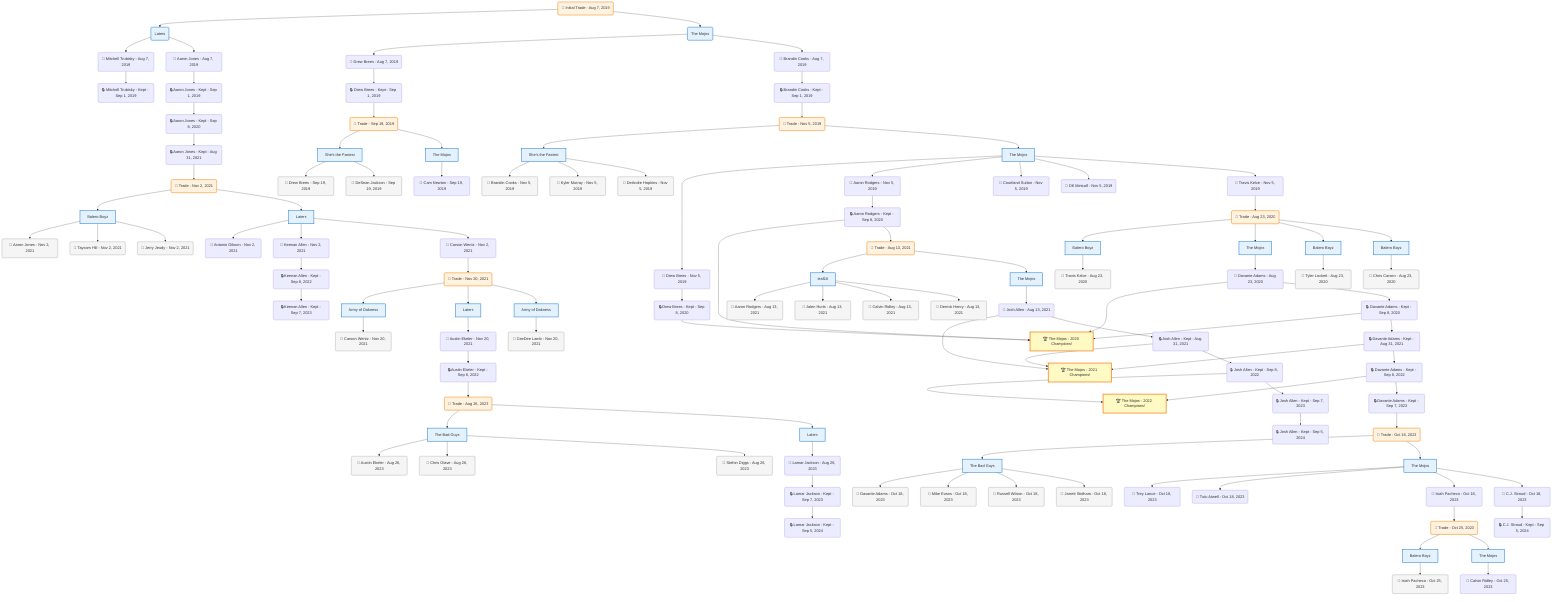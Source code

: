 flowchart TD

    TRADE_MAIN("🔄 Initial Trade - Aug 7, 2019")
    TEAM_1("Laters")
    TEAM_2("The Mojos")
    NODE_deac0dad-6b46-4aa4-8614-356e9a0a57bb("🔄 Mitchell Trubisky - Aug 7, 2019")
    NODE_993ef496-a4ff-4e55-964d-e6f068e9d18d("🔒 Mitchell Trubisky - Kept - Sep 1, 2019")
    NODE_3f395a6b-bbdc-4f0a-9d23-7ae05c827b0d("🔄 Aaron Jones - Aug 7, 2019")
    NODE_15e35d3f-8344-470b-a6be-a7bb7b74c133("🔒 Aaron Jones - Kept - Sep 1, 2019")
    NODE_158ee80a-4109-42c6-8eda-3f1d2be1e019("🔒 Aaron Jones - Kept - Sep 8, 2020")
    NODE_e69826d3-74d4-4c2c-ab57-9734a1f4e3e6("🔒 Aaron Jones - Kept - Aug 31, 2021")
    TRADE_54e32b72-c61b-419c-8ca0-513f3e693e78_3("🔄 Trade - Nov 2, 2021")
    TEAM_2feaf03e-fb22-498e-ac8f-e596b6ba7810_4["Balero Boyz"]
    NODE_a6b32bfb-892b-4dd2-aaed-50bd1c11191e("🔄 Aaron Jones - Nov 2, 2021")
    NODE_35ac53d8-1fbd-4867-b927-526ea0aa1c6c("🔄 Taysom Hill - Nov 2, 2021")
    NODE_b6e8bd96-ef5b-49ce-9848-cb0b2990bfaa("🔄 Jerry Jeudy - Nov 2, 2021")
    TEAM_825928a9-7194-43aa-b7ae-fc78c2510b16_5["Laters"]
    NODE_0e5eff14-7269-4c33-ab75-28182075a275("🔄 Antonio Gibson - Nov 2, 2021")
    NODE_5183f3b9-1858-4676-8605-290d0b9a1b52("🔄 Keenan Allen - Nov 2, 2021")
    NODE_cf2fcd0d-90b5-47b3-9507-9c64beb39606("🔒 Keenan Allen - Kept - Sep 8, 2022")
    NODE_8bd5c591-97e1-4750-a516-8518932dea12("🔒 Keenan Allen - Kept - Sep 7, 2023")
    NODE_03d895df-93cc-4dda-b8a6-a558ef7be5b0("🔄 Carson Wentz - Nov 2, 2021")
    TRADE_9fd1c436-8326-428a-8b0a-eabc76955f88_6("🔄 Trade - Nov 20, 2021")
    TEAM_40f7599b-e68f-4bf4-9553-bf7e10924635_7["Army of Dakness"]
    NODE_f1573b14-4f7f-43c1-a1f1-f4122d3e78de("🔄 Carson Wentz - Nov 20, 2021")
    TEAM_825928a9-7194-43aa-b7ae-fc78c2510b16_8["Laters"]
    NODE_4d6cf91a-13b0-4d02-925d-c13d7621b71e("🔄 Austin Ekeler - Nov 20, 2021")
    NODE_bb9c8b4a-b7f5-4a49-b3b1-d1b0d9e7260c("🔒 Austin Ekeler - Kept - Sep 8, 2022")
    TRADE_5a76fc85-475f-48c2-aa65-be54a3c9237d_9("🔄 Trade - Aug 26, 2023")
    TEAM_b2220d1a-ff75-4622-9757-09978901110f_10["The Bad Guys"]
    NODE_6a8c0e8f-ec43-41b0-b11d-9819c411127a("🔄 Austin Ekeler - Aug 26, 2023")
    NODE_07a45acd-130a-422a-ae42-31f806f3a986("🔄 Chris Olave - Aug 26, 2023")
    NODE_8693b68b-52d4-41b9-a27e-deb74f13b0fd("🔄 Stefon Diggs - Aug 26, 2023")
    TEAM_825928a9-7194-43aa-b7ae-fc78c2510b16_11["Laters"]
    NODE_9ea91788-ae08-495b-b3a7-b8ff0b925014("🔄 Lamar Jackson - Aug 26, 2023")
    NODE_e5015bab-df7d-485f-b42f-14c4e4b42969("🔒 Lamar Jackson - Kept - Sep 7, 2023")
    NODE_29f2638b-f53e-4faf-948a-772548197e37("🔒 Lamar Jackson - Kept - Sep 5, 2024")
    TEAM_40f7599b-e68f-4bf4-9553-bf7e10924635_12["Army of Dakness"]
    NODE_c452ef52-b38f-4f9c-b12c-edb79c80b4e4("🔄 CeeDee Lamb - Nov 20, 2021")
    NODE_af292526-792d-45ae-af04-d74fe086ef88("🔄 Drew Brees - Aug 7, 2019")
    NODE_854cc5fd-7579-405b-a4f9-336129c61a5d("🔒 Drew Brees - Kept - Sep 1, 2019")
    TRADE_1e1dc9fa-b6b6-4649-9a4a-9c885a9cd700_13("🔄 Trade - Sep 19, 2019")
    TEAM_4449259f-64af-44fd-9235-1facc0926234_14["She's the Fastest"]
    NODE_68b79e3b-49d8-4244-8784-a18531d13213("🔄 Drew Brees - Sep 19, 2019")
    NODE_c064374a-aa94-4b1b-a672-19360f93a5e3("🔄 DeSean Jackson - Sep 19, 2019")
    TEAM_bbe2d0ad-54cf-4c22-be82-b2a5f262a157_15["The Mojos"]
    NODE_5923fc5a-4a08-40f5-a8db-982b5516d806("🔄 Cam Newton - Sep 19, 2019")
    NODE_1f044a8f-7afd-48c3-b852-fbec2eb27d25("🔄 Brandin Cooks - Aug 7, 2019")
    NODE_eb91fa37-7b95-4a24-8e1f-6b99c0ea7946("🔒 Brandin Cooks - Kept - Sep 1, 2019")
    TRADE_a667e923-b77e-43eb-954f-25ccba06a2e8_16("🔄 Trade - Nov 5, 2019")
    TEAM_4449259f-64af-44fd-9235-1facc0926234_17["She's the Fastest"]
    NODE_b4bf3bc1-983b-4554-84ec-7840212803a8("🔄 Brandin Cooks - Nov 5, 2019")
    NODE_68cbe36e-1263-4591-b70a-8902c6d0f86b("🔄 Kyler Murray - Nov 5, 2019")
    NODE_b67baf67-df27-40d3-9fca-9bcf1039868d("🔄 DeAndre Hopkins - Nov 5, 2019")
    TEAM_bbe2d0ad-54cf-4c22-be82-b2a5f262a157_18["The Mojos"]
    NODE_7be406af-761c-4c8e-bc5c-0f25676e9648("🔄 Drew Brees - Nov 5, 2019")
    NODE_0b7b3fb5-6864-4416-9164-e0fc45c99ab7("🔒 Drew Brees - Kept - Sep 8, 2020")
    CHAMP_bbe2d0ad-54cf-4c22-be82-b2a5f262a157_2020["🏆 The Mojos - 2020 Champions!"]
    NODE_5af397d0-26f8-42f1-9c47-64d3f8fe8285("🔄 Aaron Rodgers - Nov 5, 2019")
    NODE_047e0de7-c51b-4c5b-9d83-266f6b01c070("🔒 Aaron Rodgers - Kept - Sep 8, 2020")
    TRADE_e4fccfb4-45d7-4b39-b3fa-3c821d621471_19("🔄 Trade - Aug 13, 2021")
    TEAM_66fb98f4-89a7-45f9-893a-b41d71e6249d_20["leaf16"]
    NODE_6bb3e177-7ff8-41ea-acd8-56f4f56e1b25("🔄 Aaron Rodgers - Aug 13, 2021")
    NODE_5e353109-3472-43ef-a0e0-668c3c5fc77f("🔄 Jalen Hurts - Aug 13, 2021")
    NODE_ef11cc07-e07a-4645-bf87-834813f2a0d8("🔄 Calvin Ridley - Aug 13, 2021")
    NODE_3a3f7e20-ef59-4dec-a510-94df4939aa24("🔄 Derrick Henry - Aug 13, 2021")
    TEAM_bbe2d0ad-54cf-4c22-be82-b2a5f262a157_21["The Mojos"]
    NODE_2ad2f5a6-4438-4752-a150-99aee3abd7df("🔄 Josh Allen - Aug 13, 2021")
    CHAMP_bbe2d0ad-54cf-4c22-be82-b2a5f262a157_2021["🏆 The Mojos - 2021 Champions!"]
    NODE_eca05795-b8d2-465c-87ea-a29786bb0bf9("🔒 Josh Allen - Kept - Aug 31, 2021")
    NODE_84f20f1f-2812-482e-a17f-97b722b99b57("🔒 Josh Allen - Kept - Sep 8, 2022")
    CHAMP_bbe2d0ad-54cf-4c22-be82-b2a5f262a157_2022["🏆 The Mojos - 2022 Champions!"]
    NODE_d0ed6e4c-f454-4dfe-9a4e-7852bfb57ba7("🔒 Josh Allen - Kept - Sep 7, 2023")
    NODE_057e3440-0fad-4b3d-96b5-0f3a913430de("🔒 Josh Allen - Kept - Sep 5, 2024")
    NODE_be8fa4a3-53ab-4b4d-a635-81eab2bd44a9("🔄 Courtland Sutton - Nov 5, 2019")
    NODE_a2e35b9f-dfdd-4358-9503-dbda9ce23f28("🔄 DK Metcalf - Nov 5, 2019")
    NODE_b92ddfc1-1e22-41c5-8494-fedbc0a7ed77("🔄 Travis Kelce - Nov 5, 2019")
    TRADE_a74b8747-5f69-41d8-9c4e-6734ac8d7f1f_22("🔄 Trade - Aug 23, 2020")
    TEAM_2feaf03e-fb22-498e-ac8f-e596b6ba7810_23["Balero Boyz"]
    NODE_49662a29-4518-4f4e-9e3f-6e93451a9b81("🔄 Travis Kelce - Aug 23, 2020")
    TEAM_bbe2d0ad-54cf-4c22-be82-b2a5f262a157_24["The Mojos"]
    NODE_095b2baf-5664-4cff-9797-06c0e639366c("🔄 Davante Adams - Aug 23, 2020")
    NODE_4652a835-bcc8-4e4b-9d7f-275e759cdaee("🔒 Davante Adams - Kept - Sep 8, 2020")
    NODE_893a06b6-6d12-43ea-aa07-c545c6d19bd6("🔒 Davante Adams - Kept - Aug 31, 2021")
    NODE_013f5659-9e89-4e9a-adce-847eb926b90f("🔒 Davante Adams - Kept - Sep 8, 2022")
    NODE_8d0c9fc9-93df-4ea2-9620-e94229ab0248("🔒 Davante Adams - Kept - Sep 7, 2023")
    TRADE_cb741e85-5155-413a-9bbc-89b0b565b44a_25("🔄 Trade - Oct 18, 2023")
    TEAM_b2220d1a-ff75-4622-9757-09978901110f_26["The Bad Guys"]
    NODE_e3fec140-de2c-426a-a2dd-148802b3fe8f("🔄 Davante Adams - Oct 18, 2023")
    NODE_f682d985-4891-4878-bb27-7e31e62782e2("🔄 Mike Evans - Oct 18, 2023")
    NODE_b4f30b9c-73c2-4eae-847b-97dd8da4de14("🔄 Russell Wilson - Oct 18, 2023")
    NODE_63a0d36a-1cfe-479e-8e6a-ed5b54eb3321("🔄 Jarrett Stidham - Oct 18, 2023")
    TEAM_bbe2d0ad-54cf-4c22-be82-b2a5f262a157_27["The Mojos"]
    NODE_5b210a74-0640-4596-8294-143efbc19bb6("🔄 Trey Lance - Oct 18, 2023")
    NODE_0c01f8eb-a251-4952-bab0-41313b3bce60("🔄 Tutu Atwell - Oct 18, 2023")
    NODE_4cf50317-e13a-4a7c-9b32-642e89a58f47("🔄 Isiah Pacheco - Oct 18, 2023")
    TRADE_e48f96f4-8b7d-42ca-abe5-7baf4945be3e_28("🔄 Trade - Oct 25, 2023")
    TEAM_2feaf03e-fb22-498e-ac8f-e596b6ba7810_29["Balero Boyz"]
    NODE_bf1da95b-f854-40dc-9bb0-c555d7a1b2f3("🔄 Isiah Pacheco - Oct 25, 2023")
    TEAM_bbe2d0ad-54cf-4c22-be82-b2a5f262a157_30["The Mojos"]
    NODE_dfcea8a6-3bc7-4929-b68b-5291ed19a4b1("🔄 Calvin Ridley - Oct 25, 2023")
    NODE_708291bc-53f5-466c-81d8-f29d0eb4aa15("🔄 C.J. Stroud - Oct 18, 2023")
    NODE_368bdf90-93c3-482e-87ac-a0dfc88ba9f2("🔒 C.J. Stroud - Kept - Sep 5, 2024")
    TEAM_2feaf03e-fb22-498e-ac8f-e596b6ba7810_31["Balero Boyz"]
    NODE_da510d43-fcf9-45a7-b393-31f8307f790c("🔄 Tyler Lockett - Aug 23, 2020")
    TEAM_2feaf03e-fb22-498e-ac8f-e596b6ba7810_32["Balero Boyz"]
    NODE_e62a406e-ac9b-487c-8b60-f57648ed8c85("🔄 Chris Carson - Aug 23, 2020")

    TRADE_MAIN --> TEAM_1
    TRADE_MAIN --> TEAM_2
    TEAM_1 --> NODE_deac0dad-6b46-4aa4-8614-356e9a0a57bb
    NODE_deac0dad-6b46-4aa4-8614-356e9a0a57bb --> NODE_993ef496-a4ff-4e55-964d-e6f068e9d18d
    TEAM_1 --> NODE_3f395a6b-bbdc-4f0a-9d23-7ae05c827b0d
    NODE_3f395a6b-bbdc-4f0a-9d23-7ae05c827b0d --> NODE_15e35d3f-8344-470b-a6be-a7bb7b74c133
    NODE_15e35d3f-8344-470b-a6be-a7bb7b74c133 --> NODE_158ee80a-4109-42c6-8eda-3f1d2be1e019
    NODE_158ee80a-4109-42c6-8eda-3f1d2be1e019 --> NODE_e69826d3-74d4-4c2c-ab57-9734a1f4e3e6
    NODE_e69826d3-74d4-4c2c-ab57-9734a1f4e3e6 --> TRADE_54e32b72-c61b-419c-8ca0-513f3e693e78_3
    TRADE_54e32b72-c61b-419c-8ca0-513f3e693e78_3 --> TEAM_2feaf03e-fb22-498e-ac8f-e596b6ba7810_4
    TEAM_2feaf03e-fb22-498e-ac8f-e596b6ba7810_4 --> NODE_a6b32bfb-892b-4dd2-aaed-50bd1c11191e
    TEAM_2feaf03e-fb22-498e-ac8f-e596b6ba7810_4 --> NODE_35ac53d8-1fbd-4867-b927-526ea0aa1c6c
    TEAM_2feaf03e-fb22-498e-ac8f-e596b6ba7810_4 --> NODE_b6e8bd96-ef5b-49ce-9848-cb0b2990bfaa
    TRADE_54e32b72-c61b-419c-8ca0-513f3e693e78_3 --> TEAM_825928a9-7194-43aa-b7ae-fc78c2510b16_5
    TEAM_825928a9-7194-43aa-b7ae-fc78c2510b16_5 --> NODE_0e5eff14-7269-4c33-ab75-28182075a275
    TEAM_825928a9-7194-43aa-b7ae-fc78c2510b16_5 --> NODE_5183f3b9-1858-4676-8605-290d0b9a1b52
    NODE_5183f3b9-1858-4676-8605-290d0b9a1b52 --> NODE_cf2fcd0d-90b5-47b3-9507-9c64beb39606
    NODE_cf2fcd0d-90b5-47b3-9507-9c64beb39606 --> NODE_8bd5c591-97e1-4750-a516-8518932dea12
    TEAM_825928a9-7194-43aa-b7ae-fc78c2510b16_5 --> NODE_03d895df-93cc-4dda-b8a6-a558ef7be5b0
    NODE_03d895df-93cc-4dda-b8a6-a558ef7be5b0 --> TRADE_9fd1c436-8326-428a-8b0a-eabc76955f88_6
    TRADE_9fd1c436-8326-428a-8b0a-eabc76955f88_6 --> TEAM_40f7599b-e68f-4bf4-9553-bf7e10924635_7
    TEAM_40f7599b-e68f-4bf4-9553-bf7e10924635_7 --> NODE_f1573b14-4f7f-43c1-a1f1-f4122d3e78de
    TRADE_9fd1c436-8326-428a-8b0a-eabc76955f88_6 --> TEAM_825928a9-7194-43aa-b7ae-fc78c2510b16_8
    TEAM_825928a9-7194-43aa-b7ae-fc78c2510b16_8 --> NODE_4d6cf91a-13b0-4d02-925d-c13d7621b71e
    NODE_4d6cf91a-13b0-4d02-925d-c13d7621b71e --> NODE_bb9c8b4a-b7f5-4a49-b3b1-d1b0d9e7260c
    NODE_bb9c8b4a-b7f5-4a49-b3b1-d1b0d9e7260c --> TRADE_5a76fc85-475f-48c2-aa65-be54a3c9237d_9
    TRADE_5a76fc85-475f-48c2-aa65-be54a3c9237d_9 --> TEAM_b2220d1a-ff75-4622-9757-09978901110f_10
    TEAM_b2220d1a-ff75-4622-9757-09978901110f_10 --> NODE_6a8c0e8f-ec43-41b0-b11d-9819c411127a
    TEAM_b2220d1a-ff75-4622-9757-09978901110f_10 --> NODE_07a45acd-130a-422a-ae42-31f806f3a986
    TEAM_b2220d1a-ff75-4622-9757-09978901110f_10 --> NODE_8693b68b-52d4-41b9-a27e-deb74f13b0fd
    TRADE_5a76fc85-475f-48c2-aa65-be54a3c9237d_9 --> TEAM_825928a9-7194-43aa-b7ae-fc78c2510b16_11
    TEAM_825928a9-7194-43aa-b7ae-fc78c2510b16_11 --> NODE_9ea91788-ae08-495b-b3a7-b8ff0b925014
    NODE_9ea91788-ae08-495b-b3a7-b8ff0b925014 --> NODE_e5015bab-df7d-485f-b42f-14c4e4b42969
    NODE_e5015bab-df7d-485f-b42f-14c4e4b42969 --> NODE_29f2638b-f53e-4faf-948a-772548197e37
    TRADE_9fd1c436-8326-428a-8b0a-eabc76955f88_6 --> TEAM_40f7599b-e68f-4bf4-9553-bf7e10924635_12
    TEAM_40f7599b-e68f-4bf4-9553-bf7e10924635_12 --> NODE_c452ef52-b38f-4f9c-b12c-edb79c80b4e4
    TEAM_2 --> NODE_af292526-792d-45ae-af04-d74fe086ef88
    NODE_af292526-792d-45ae-af04-d74fe086ef88 --> NODE_854cc5fd-7579-405b-a4f9-336129c61a5d
    NODE_854cc5fd-7579-405b-a4f9-336129c61a5d --> TRADE_1e1dc9fa-b6b6-4649-9a4a-9c885a9cd700_13
    TRADE_1e1dc9fa-b6b6-4649-9a4a-9c885a9cd700_13 --> TEAM_4449259f-64af-44fd-9235-1facc0926234_14
    TEAM_4449259f-64af-44fd-9235-1facc0926234_14 --> NODE_68b79e3b-49d8-4244-8784-a18531d13213
    TEAM_4449259f-64af-44fd-9235-1facc0926234_14 --> NODE_c064374a-aa94-4b1b-a672-19360f93a5e3
    TRADE_1e1dc9fa-b6b6-4649-9a4a-9c885a9cd700_13 --> TEAM_bbe2d0ad-54cf-4c22-be82-b2a5f262a157_15
    TEAM_bbe2d0ad-54cf-4c22-be82-b2a5f262a157_15 --> NODE_5923fc5a-4a08-40f5-a8db-982b5516d806
    TEAM_2 --> NODE_1f044a8f-7afd-48c3-b852-fbec2eb27d25
    NODE_1f044a8f-7afd-48c3-b852-fbec2eb27d25 --> NODE_eb91fa37-7b95-4a24-8e1f-6b99c0ea7946
    NODE_eb91fa37-7b95-4a24-8e1f-6b99c0ea7946 --> TRADE_a667e923-b77e-43eb-954f-25ccba06a2e8_16
    TRADE_a667e923-b77e-43eb-954f-25ccba06a2e8_16 --> TEAM_4449259f-64af-44fd-9235-1facc0926234_17
    TEAM_4449259f-64af-44fd-9235-1facc0926234_17 --> NODE_b4bf3bc1-983b-4554-84ec-7840212803a8
    TEAM_4449259f-64af-44fd-9235-1facc0926234_17 --> NODE_68cbe36e-1263-4591-b70a-8902c6d0f86b
    TEAM_4449259f-64af-44fd-9235-1facc0926234_17 --> NODE_b67baf67-df27-40d3-9fca-9bcf1039868d
    TRADE_a667e923-b77e-43eb-954f-25ccba06a2e8_16 --> TEAM_bbe2d0ad-54cf-4c22-be82-b2a5f262a157_18
    TEAM_bbe2d0ad-54cf-4c22-be82-b2a5f262a157_18 --> NODE_7be406af-761c-4c8e-bc5c-0f25676e9648
    NODE_7be406af-761c-4c8e-bc5c-0f25676e9648 --> NODE_0b7b3fb5-6864-4416-9164-e0fc45c99ab7
    NODE_0b7b3fb5-6864-4416-9164-e0fc45c99ab7 --> CHAMP_bbe2d0ad-54cf-4c22-be82-b2a5f262a157_2020
    TEAM_bbe2d0ad-54cf-4c22-be82-b2a5f262a157_18 --> NODE_5af397d0-26f8-42f1-9c47-64d3f8fe8285
    NODE_5af397d0-26f8-42f1-9c47-64d3f8fe8285 --> NODE_047e0de7-c51b-4c5b-9d83-266f6b01c070
    NODE_047e0de7-c51b-4c5b-9d83-266f6b01c070 --> CHAMP_bbe2d0ad-54cf-4c22-be82-b2a5f262a157_2020
    NODE_047e0de7-c51b-4c5b-9d83-266f6b01c070 --> TRADE_e4fccfb4-45d7-4b39-b3fa-3c821d621471_19
    TRADE_e4fccfb4-45d7-4b39-b3fa-3c821d621471_19 --> TEAM_66fb98f4-89a7-45f9-893a-b41d71e6249d_20
    TEAM_66fb98f4-89a7-45f9-893a-b41d71e6249d_20 --> NODE_6bb3e177-7ff8-41ea-acd8-56f4f56e1b25
    TEAM_66fb98f4-89a7-45f9-893a-b41d71e6249d_20 --> NODE_5e353109-3472-43ef-a0e0-668c3c5fc77f
    TEAM_66fb98f4-89a7-45f9-893a-b41d71e6249d_20 --> NODE_ef11cc07-e07a-4645-bf87-834813f2a0d8
    TEAM_66fb98f4-89a7-45f9-893a-b41d71e6249d_20 --> NODE_3a3f7e20-ef59-4dec-a510-94df4939aa24
    TRADE_e4fccfb4-45d7-4b39-b3fa-3c821d621471_19 --> TEAM_bbe2d0ad-54cf-4c22-be82-b2a5f262a157_21
    TEAM_bbe2d0ad-54cf-4c22-be82-b2a5f262a157_21 --> NODE_2ad2f5a6-4438-4752-a150-99aee3abd7df
    NODE_2ad2f5a6-4438-4752-a150-99aee3abd7df --> CHAMP_bbe2d0ad-54cf-4c22-be82-b2a5f262a157_2021
    NODE_2ad2f5a6-4438-4752-a150-99aee3abd7df --> NODE_eca05795-b8d2-465c-87ea-a29786bb0bf9
    NODE_eca05795-b8d2-465c-87ea-a29786bb0bf9 --> CHAMP_bbe2d0ad-54cf-4c22-be82-b2a5f262a157_2021
    NODE_eca05795-b8d2-465c-87ea-a29786bb0bf9 --> NODE_84f20f1f-2812-482e-a17f-97b722b99b57
    NODE_84f20f1f-2812-482e-a17f-97b722b99b57 --> CHAMP_bbe2d0ad-54cf-4c22-be82-b2a5f262a157_2022
    NODE_84f20f1f-2812-482e-a17f-97b722b99b57 --> NODE_d0ed6e4c-f454-4dfe-9a4e-7852bfb57ba7
    NODE_d0ed6e4c-f454-4dfe-9a4e-7852bfb57ba7 --> NODE_057e3440-0fad-4b3d-96b5-0f3a913430de
    TEAM_bbe2d0ad-54cf-4c22-be82-b2a5f262a157_18 --> NODE_be8fa4a3-53ab-4b4d-a635-81eab2bd44a9
    TEAM_bbe2d0ad-54cf-4c22-be82-b2a5f262a157_18 --> NODE_a2e35b9f-dfdd-4358-9503-dbda9ce23f28
    TEAM_bbe2d0ad-54cf-4c22-be82-b2a5f262a157_18 --> NODE_b92ddfc1-1e22-41c5-8494-fedbc0a7ed77
    NODE_b92ddfc1-1e22-41c5-8494-fedbc0a7ed77 --> TRADE_a74b8747-5f69-41d8-9c4e-6734ac8d7f1f_22
    TRADE_a74b8747-5f69-41d8-9c4e-6734ac8d7f1f_22 --> TEAM_2feaf03e-fb22-498e-ac8f-e596b6ba7810_23
    TEAM_2feaf03e-fb22-498e-ac8f-e596b6ba7810_23 --> NODE_49662a29-4518-4f4e-9e3f-6e93451a9b81
    TRADE_a74b8747-5f69-41d8-9c4e-6734ac8d7f1f_22 --> TEAM_bbe2d0ad-54cf-4c22-be82-b2a5f262a157_24
    TEAM_bbe2d0ad-54cf-4c22-be82-b2a5f262a157_24 --> NODE_095b2baf-5664-4cff-9797-06c0e639366c
    NODE_095b2baf-5664-4cff-9797-06c0e639366c --> CHAMP_bbe2d0ad-54cf-4c22-be82-b2a5f262a157_2020
    NODE_095b2baf-5664-4cff-9797-06c0e639366c --> NODE_4652a835-bcc8-4e4b-9d7f-275e759cdaee
    NODE_4652a835-bcc8-4e4b-9d7f-275e759cdaee --> CHAMP_bbe2d0ad-54cf-4c22-be82-b2a5f262a157_2020
    NODE_4652a835-bcc8-4e4b-9d7f-275e759cdaee --> NODE_893a06b6-6d12-43ea-aa07-c545c6d19bd6
    NODE_893a06b6-6d12-43ea-aa07-c545c6d19bd6 --> CHAMP_bbe2d0ad-54cf-4c22-be82-b2a5f262a157_2021
    NODE_893a06b6-6d12-43ea-aa07-c545c6d19bd6 --> NODE_013f5659-9e89-4e9a-adce-847eb926b90f
    NODE_013f5659-9e89-4e9a-adce-847eb926b90f --> CHAMP_bbe2d0ad-54cf-4c22-be82-b2a5f262a157_2022
    NODE_013f5659-9e89-4e9a-adce-847eb926b90f --> NODE_8d0c9fc9-93df-4ea2-9620-e94229ab0248
    NODE_8d0c9fc9-93df-4ea2-9620-e94229ab0248 --> TRADE_cb741e85-5155-413a-9bbc-89b0b565b44a_25
    TRADE_cb741e85-5155-413a-9bbc-89b0b565b44a_25 --> TEAM_b2220d1a-ff75-4622-9757-09978901110f_26
    TEAM_b2220d1a-ff75-4622-9757-09978901110f_26 --> NODE_e3fec140-de2c-426a-a2dd-148802b3fe8f
    TEAM_b2220d1a-ff75-4622-9757-09978901110f_26 --> NODE_f682d985-4891-4878-bb27-7e31e62782e2
    TEAM_b2220d1a-ff75-4622-9757-09978901110f_26 --> NODE_b4f30b9c-73c2-4eae-847b-97dd8da4de14
    TEAM_b2220d1a-ff75-4622-9757-09978901110f_26 --> NODE_63a0d36a-1cfe-479e-8e6a-ed5b54eb3321
    TRADE_cb741e85-5155-413a-9bbc-89b0b565b44a_25 --> TEAM_bbe2d0ad-54cf-4c22-be82-b2a5f262a157_27
    TEAM_bbe2d0ad-54cf-4c22-be82-b2a5f262a157_27 --> NODE_5b210a74-0640-4596-8294-143efbc19bb6
    TEAM_bbe2d0ad-54cf-4c22-be82-b2a5f262a157_27 --> NODE_0c01f8eb-a251-4952-bab0-41313b3bce60
    TEAM_bbe2d0ad-54cf-4c22-be82-b2a5f262a157_27 --> NODE_4cf50317-e13a-4a7c-9b32-642e89a58f47
    NODE_4cf50317-e13a-4a7c-9b32-642e89a58f47 --> TRADE_e48f96f4-8b7d-42ca-abe5-7baf4945be3e_28
    TRADE_e48f96f4-8b7d-42ca-abe5-7baf4945be3e_28 --> TEAM_2feaf03e-fb22-498e-ac8f-e596b6ba7810_29
    TEAM_2feaf03e-fb22-498e-ac8f-e596b6ba7810_29 --> NODE_bf1da95b-f854-40dc-9bb0-c555d7a1b2f3
    TRADE_e48f96f4-8b7d-42ca-abe5-7baf4945be3e_28 --> TEAM_bbe2d0ad-54cf-4c22-be82-b2a5f262a157_30
    TEAM_bbe2d0ad-54cf-4c22-be82-b2a5f262a157_30 --> NODE_dfcea8a6-3bc7-4929-b68b-5291ed19a4b1
    TEAM_bbe2d0ad-54cf-4c22-be82-b2a5f262a157_27 --> NODE_708291bc-53f5-466c-81d8-f29d0eb4aa15
    NODE_708291bc-53f5-466c-81d8-f29d0eb4aa15 --> NODE_368bdf90-93c3-482e-87ac-a0dfc88ba9f2
    TRADE_a74b8747-5f69-41d8-9c4e-6734ac8d7f1f_22 --> TEAM_2feaf03e-fb22-498e-ac8f-e596b6ba7810_31
    TEAM_2feaf03e-fb22-498e-ac8f-e596b6ba7810_31 --> NODE_da510d43-fcf9-45a7-b393-31f8307f790c
    TRADE_a74b8747-5f69-41d8-9c4e-6734ac8d7f1f_22 --> TEAM_2feaf03e-fb22-498e-ac8f-e596b6ba7810_32
    TEAM_2feaf03e-fb22-498e-ac8f-e596b6ba7810_32 --> NODE_e62a406e-ac9b-487c-8b60-f57648ed8c85

    %% Node styling
    classDef teamNode fill:#e3f2fd,stroke:#1976d2,stroke-width:2px
    classDef tradeNode fill:#fff3e0,stroke:#f57c00,stroke-width:2px
    classDef playerNode fill:#f3e5f5,stroke:#7b1fa2,stroke-width:1px
    classDef nonRootPlayerNode fill:#f5f5f5,stroke:#757575,stroke-width:1px
    classDef endNode fill:#ffebee,stroke:#c62828,stroke-width:2px
    classDef waiverNode fill:#e8f5e8,stroke:#388e3c,stroke-width:2px
    classDef championshipNode fill:#fff9c4,stroke:#f57f17,stroke-width:3px

    class TEAM_1,TEAM_2,TEAM_2feaf03e-fb22-498e-ac8f-e596b6ba7810_4,TEAM_825928a9-7194-43aa-b7ae-fc78c2510b16_5,TEAM_40f7599b-e68f-4bf4-9553-bf7e10924635_7,TEAM_825928a9-7194-43aa-b7ae-fc78c2510b16_8,TEAM_b2220d1a-ff75-4622-9757-09978901110f_10,TEAM_825928a9-7194-43aa-b7ae-fc78c2510b16_11,TEAM_40f7599b-e68f-4bf4-9553-bf7e10924635_12,TEAM_4449259f-64af-44fd-9235-1facc0926234_14,TEAM_bbe2d0ad-54cf-4c22-be82-b2a5f262a157_15,TEAM_4449259f-64af-44fd-9235-1facc0926234_17,TEAM_bbe2d0ad-54cf-4c22-be82-b2a5f262a157_18,TEAM_66fb98f4-89a7-45f9-893a-b41d71e6249d_20,TEAM_bbe2d0ad-54cf-4c22-be82-b2a5f262a157_21,TEAM_2feaf03e-fb22-498e-ac8f-e596b6ba7810_23,TEAM_bbe2d0ad-54cf-4c22-be82-b2a5f262a157_24,TEAM_b2220d1a-ff75-4622-9757-09978901110f_26,TEAM_bbe2d0ad-54cf-4c22-be82-b2a5f262a157_27,TEAM_2feaf03e-fb22-498e-ac8f-e596b6ba7810_29,TEAM_bbe2d0ad-54cf-4c22-be82-b2a5f262a157_30,TEAM_2feaf03e-fb22-498e-ac8f-e596b6ba7810_31,TEAM_2feaf03e-fb22-498e-ac8f-e596b6ba7810_32 teamNode
    class CHAMP_bbe2d0ad-54cf-4c22-be82-b2a5f262a157_2020,CHAMP_bbe2d0ad-54cf-4c22-be82-b2a5f262a157_2021,CHAMP_bbe2d0ad-54cf-4c22-be82-b2a5f262a157_2022 championshipNode
    class NODE_a6b32bfb-892b-4dd2-aaed-50bd1c11191e,NODE_35ac53d8-1fbd-4867-b927-526ea0aa1c6c,NODE_b6e8bd96-ef5b-49ce-9848-cb0b2990bfaa,NODE_f1573b14-4f7f-43c1-a1f1-f4122d3e78de,NODE_6a8c0e8f-ec43-41b0-b11d-9819c411127a,NODE_07a45acd-130a-422a-ae42-31f806f3a986,NODE_8693b68b-52d4-41b9-a27e-deb74f13b0fd,NODE_c452ef52-b38f-4f9c-b12c-edb79c80b4e4,NODE_68b79e3b-49d8-4244-8784-a18531d13213,NODE_c064374a-aa94-4b1b-a672-19360f93a5e3,NODE_b4bf3bc1-983b-4554-84ec-7840212803a8,NODE_68cbe36e-1263-4591-b70a-8902c6d0f86b,NODE_b67baf67-df27-40d3-9fca-9bcf1039868d,NODE_6bb3e177-7ff8-41ea-acd8-56f4f56e1b25,NODE_5e353109-3472-43ef-a0e0-668c3c5fc77f,NODE_ef11cc07-e07a-4645-bf87-834813f2a0d8,NODE_3a3f7e20-ef59-4dec-a510-94df4939aa24,NODE_49662a29-4518-4f4e-9e3f-6e93451a9b81,NODE_e3fec140-de2c-426a-a2dd-148802b3fe8f,NODE_f682d985-4891-4878-bb27-7e31e62782e2,NODE_b4f30b9c-73c2-4eae-847b-97dd8da4de14,NODE_63a0d36a-1cfe-479e-8e6a-ed5b54eb3321,NODE_bf1da95b-f854-40dc-9bb0-c555d7a1b2f3,NODE_da510d43-fcf9-45a7-b393-31f8307f790c,NODE_e62a406e-ac9b-487c-8b60-f57648ed8c85 nonRootPlayerNode
    class TRADE_MAIN,TRADE_54e32b72-c61b-419c-8ca0-513f3e693e78_3,TRADE_9fd1c436-8326-428a-8b0a-eabc76955f88_6,TRADE_5a76fc85-475f-48c2-aa65-be54a3c9237d_9,TRADE_1e1dc9fa-b6b6-4649-9a4a-9c885a9cd700_13,TRADE_a667e923-b77e-43eb-954f-25ccba06a2e8_16,TRADE_e4fccfb4-45d7-4b39-b3fa-3c821d621471_19,TRADE_a74b8747-5f69-41d8-9c4e-6734ac8d7f1f_22,TRADE_cb741e85-5155-413a-9bbc-89b0b565b44a_25,TRADE_e48f96f4-8b7d-42ca-abe5-7baf4945be3e_28 tradeNode